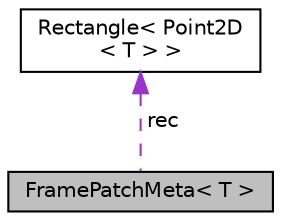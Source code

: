 digraph "FramePatchMeta&lt; T &gt;"
{
  edge [fontname="Helvetica",fontsize="10",labelfontname="Helvetica",labelfontsize="10"];
  node [fontname="Helvetica",fontsize="10",shape=record];
  Node1 [label="FramePatchMeta\< T \>",height=0.2,width=0.4,color="black", fillcolor="grey75", style="filled", fontcolor="black"];
  Node2 -> Node1 [dir="back",color="darkorchid3",fontsize="10",style="dashed",label=" rec" ,fontname="Helvetica"];
  Node2 [label="Rectangle\< Point2D\l\< T \> \>",height=0.2,width=0.4,color="black", fillcolor="white", style="filled",URL="$classRectangle.html"];
}
